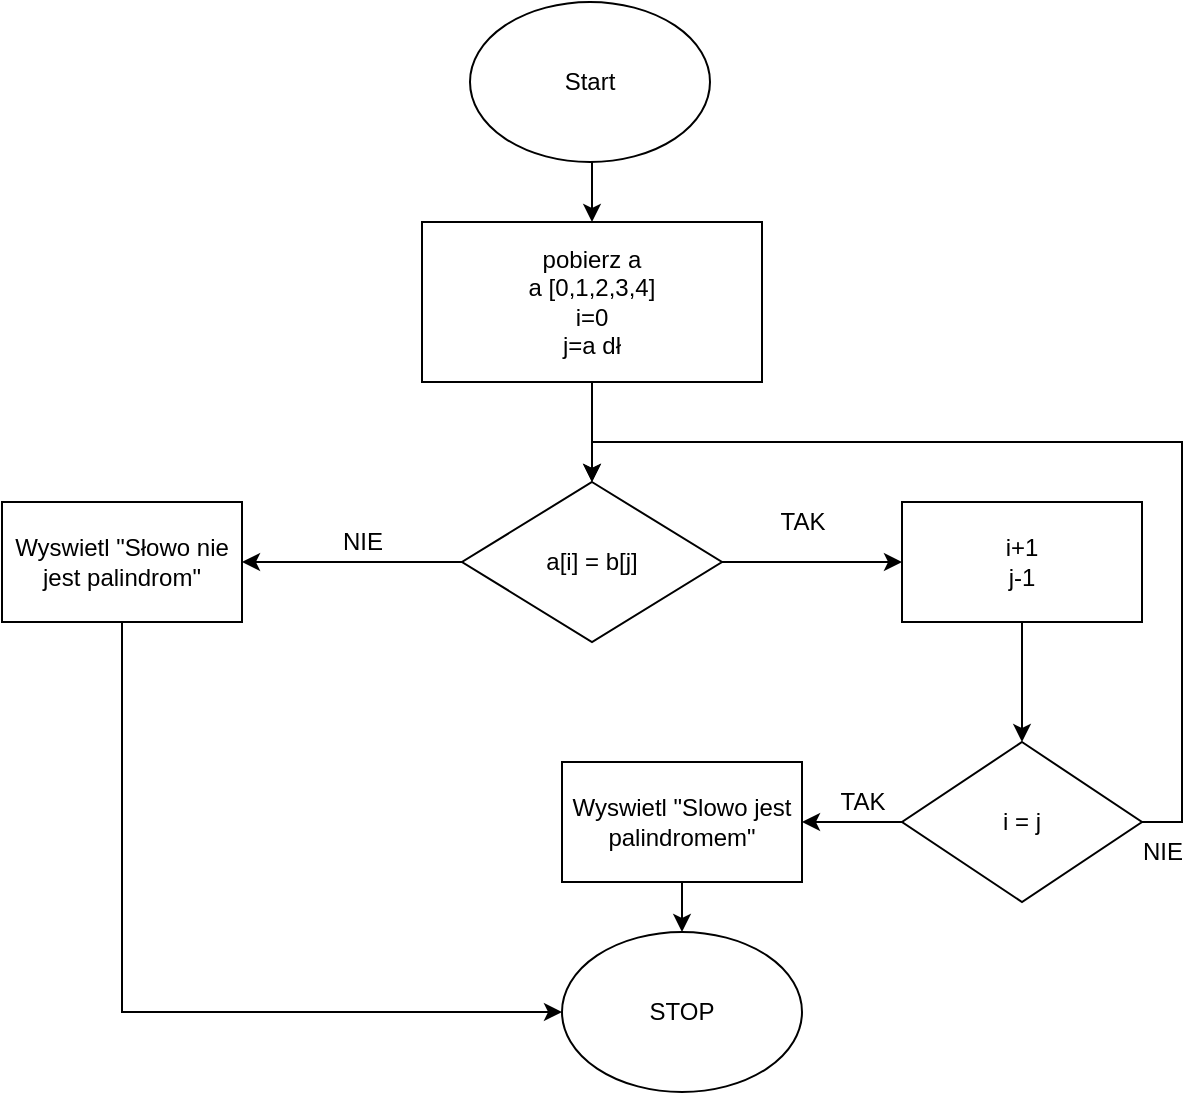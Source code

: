 <mxfile version="21.0.2" type="github">
  <diagram name="Strona-1" id="zlYq6fb4mCsAohhoARjG">
    <mxGraphModel dx="1434" dy="796" grid="1" gridSize="10" guides="1" tooltips="1" connect="1" arrows="1" fold="1" page="1" pageScale="1" pageWidth="827" pageHeight="1169" math="0" shadow="0">
      <root>
        <mxCell id="0" />
        <mxCell id="1" parent="0" />
        <mxCell id="qGaL0oA3_wvvHRosaeqy-3" style="edgeStyle=orthogonalEdgeStyle;rounded=0;orthogonalLoop=1;jettySize=auto;html=1;exitX=0.5;exitY=1;exitDx=0;exitDy=0;entryX=0.5;entryY=0;entryDx=0;entryDy=0;" edge="1" parent="1" source="qGaL0oA3_wvvHRosaeqy-1" target="qGaL0oA3_wvvHRosaeqy-2">
          <mxGeometry relative="1" as="geometry" />
        </mxCell>
        <mxCell id="qGaL0oA3_wvvHRosaeqy-1" value="Start" style="ellipse;whiteSpace=wrap;html=1;" vertex="1" parent="1">
          <mxGeometry x="354" y="80" width="120" height="80" as="geometry" />
        </mxCell>
        <mxCell id="qGaL0oA3_wvvHRosaeqy-4" style="edgeStyle=orthogonalEdgeStyle;rounded=0;orthogonalLoop=1;jettySize=auto;html=1;exitX=0.5;exitY=1;exitDx=0;exitDy=0;" edge="1" parent="1" source="qGaL0oA3_wvvHRosaeqy-2">
          <mxGeometry relative="1" as="geometry">
            <mxPoint x="415" y="320" as="targetPoint" />
          </mxGeometry>
        </mxCell>
        <mxCell id="qGaL0oA3_wvvHRosaeqy-2" value="pobierz a&lt;br&gt;a [0,1,2,3,4]&lt;br&gt;i=0&lt;br&gt;j=a dł" style="rounded=0;whiteSpace=wrap;html=1;" vertex="1" parent="1">
          <mxGeometry x="330" y="190" width="170" height="80" as="geometry" />
        </mxCell>
        <mxCell id="qGaL0oA3_wvvHRosaeqy-29" style="edgeStyle=orthogonalEdgeStyle;rounded=0;orthogonalLoop=1;jettySize=auto;html=1;exitX=0.5;exitY=1;exitDx=0;exitDy=0;entryX=0;entryY=0.5;entryDx=0;entryDy=0;" edge="1" parent="1" source="qGaL0oA3_wvvHRosaeqy-8" target="qGaL0oA3_wvvHRosaeqy-23">
          <mxGeometry relative="1" as="geometry" />
        </mxCell>
        <mxCell id="qGaL0oA3_wvvHRosaeqy-8" value="Wyswietl &quot;Słowo nie jest palindrom&quot;" style="rounded=0;whiteSpace=wrap;html=1;" vertex="1" parent="1">
          <mxGeometry x="120" y="330" width="120" height="60" as="geometry" />
        </mxCell>
        <mxCell id="qGaL0oA3_wvvHRosaeqy-10" style="edgeStyle=orthogonalEdgeStyle;rounded=0;orthogonalLoop=1;jettySize=auto;html=1;exitX=0;exitY=0.5;exitDx=0;exitDy=0;entryX=1;entryY=0.5;entryDx=0;entryDy=0;" edge="1" parent="1" source="qGaL0oA3_wvvHRosaeqy-9" target="qGaL0oA3_wvvHRosaeqy-8">
          <mxGeometry relative="1" as="geometry" />
        </mxCell>
        <mxCell id="qGaL0oA3_wvvHRosaeqy-12" style="edgeStyle=orthogonalEdgeStyle;rounded=0;orthogonalLoop=1;jettySize=auto;html=1;exitX=1;exitY=0.5;exitDx=0;exitDy=0;" edge="1" parent="1" source="qGaL0oA3_wvvHRosaeqy-9">
          <mxGeometry relative="1" as="geometry">
            <mxPoint x="570" y="360" as="targetPoint" />
          </mxGeometry>
        </mxCell>
        <mxCell id="qGaL0oA3_wvvHRosaeqy-9" value="a[i] = b[j]" style="rhombus;whiteSpace=wrap;html=1;" vertex="1" parent="1">
          <mxGeometry x="350" y="320" width="130" height="80" as="geometry" />
        </mxCell>
        <mxCell id="qGaL0oA3_wvvHRosaeqy-11" value="NIE" style="text;html=1;align=center;verticalAlign=middle;resizable=0;points=[];autosize=1;strokeColor=none;fillColor=none;" vertex="1" parent="1">
          <mxGeometry x="280" y="335" width="40" height="30" as="geometry" />
        </mxCell>
        <mxCell id="qGaL0oA3_wvvHRosaeqy-13" value="TAK" style="text;html=1;align=center;verticalAlign=middle;resizable=0;points=[];autosize=1;strokeColor=none;fillColor=none;" vertex="1" parent="1">
          <mxGeometry x="495" y="325" width="50" height="30" as="geometry" />
        </mxCell>
        <mxCell id="qGaL0oA3_wvvHRosaeqy-20" style="edgeStyle=orthogonalEdgeStyle;rounded=0;orthogonalLoop=1;jettySize=auto;html=1;exitX=0.5;exitY=1;exitDx=0;exitDy=0;" edge="1" parent="1" source="qGaL0oA3_wvvHRosaeqy-15">
          <mxGeometry relative="1" as="geometry">
            <mxPoint x="630" y="450" as="targetPoint" />
          </mxGeometry>
        </mxCell>
        <mxCell id="qGaL0oA3_wvvHRosaeqy-15" value="i+1&lt;br&gt;j-1" style="rounded=0;whiteSpace=wrap;html=1;" vertex="1" parent="1">
          <mxGeometry x="570" y="330" width="120" height="60" as="geometry" />
        </mxCell>
        <mxCell id="qGaL0oA3_wvvHRosaeqy-22" style="edgeStyle=orthogonalEdgeStyle;rounded=0;orthogonalLoop=1;jettySize=auto;html=1;exitX=0;exitY=0.5;exitDx=0;exitDy=0;" edge="1" parent="1" source="qGaL0oA3_wvvHRosaeqy-21">
          <mxGeometry relative="1" as="geometry">
            <mxPoint x="520" y="490" as="targetPoint" />
          </mxGeometry>
        </mxCell>
        <mxCell id="qGaL0oA3_wvvHRosaeqy-27" style="edgeStyle=orthogonalEdgeStyle;rounded=0;orthogonalLoop=1;jettySize=auto;html=1;exitX=1;exitY=0.5;exitDx=0;exitDy=0;entryX=0.5;entryY=0;entryDx=0;entryDy=0;" edge="1" parent="1" source="qGaL0oA3_wvvHRosaeqy-21" target="qGaL0oA3_wvvHRosaeqy-9">
          <mxGeometry relative="1" as="geometry" />
        </mxCell>
        <mxCell id="qGaL0oA3_wvvHRosaeqy-21" value="i = j" style="rhombus;whiteSpace=wrap;html=1;" vertex="1" parent="1">
          <mxGeometry x="570" y="450" width="120" height="80" as="geometry" />
        </mxCell>
        <mxCell id="qGaL0oA3_wvvHRosaeqy-23" value="STOP" style="ellipse;whiteSpace=wrap;html=1;" vertex="1" parent="1">
          <mxGeometry x="400" y="545" width="120" height="80" as="geometry" />
        </mxCell>
        <mxCell id="qGaL0oA3_wvvHRosaeqy-24" value="TAK" style="text;html=1;align=center;verticalAlign=middle;resizable=0;points=[];autosize=1;strokeColor=none;fillColor=none;" vertex="1" parent="1">
          <mxGeometry x="525" y="465" width="50" height="30" as="geometry" />
        </mxCell>
        <mxCell id="qGaL0oA3_wvvHRosaeqy-26" style="edgeStyle=orthogonalEdgeStyle;rounded=0;orthogonalLoop=1;jettySize=auto;html=1;exitX=0.5;exitY=1;exitDx=0;exitDy=0;entryX=0.5;entryY=0;entryDx=0;entryDy=0;" edge="1" parent="1" source="qGaL0oA3_wvvHRosaeqy-25" target="qGaL0oA3_wvvHRosaeqy-23">
          <mxGeometry relative="1" as="geometry" />
        </mxCell>
        <mxCell id="qGaL0oA3_wvvHRosaeqy-25" value="Wyswietl &quot;Slowo jest palindromem&quot;" style="rounded=0;whiteSpace=wrap;html=1;" vertex="1" parent="1">
          <mxGeometry x="400" y="460" width="120" height="60" as="geometry" />
        </mxCell>
        <mxCell id="qGaL0oA3_wvvHRosaeqy-28" value="NIE" style="text;html=1;align=center;verticalAlign=middle;resizable=0;points=[];autosize=1;strokeColor=none;fillColor=none;" vertex="1" parent="1">
          <mxGeometry x="680" y="490" width="40" height="30" as="geometry" />
        </mxCell>
      </root>
    </mxGraphModel>
  </diagram>
</mxfile>
